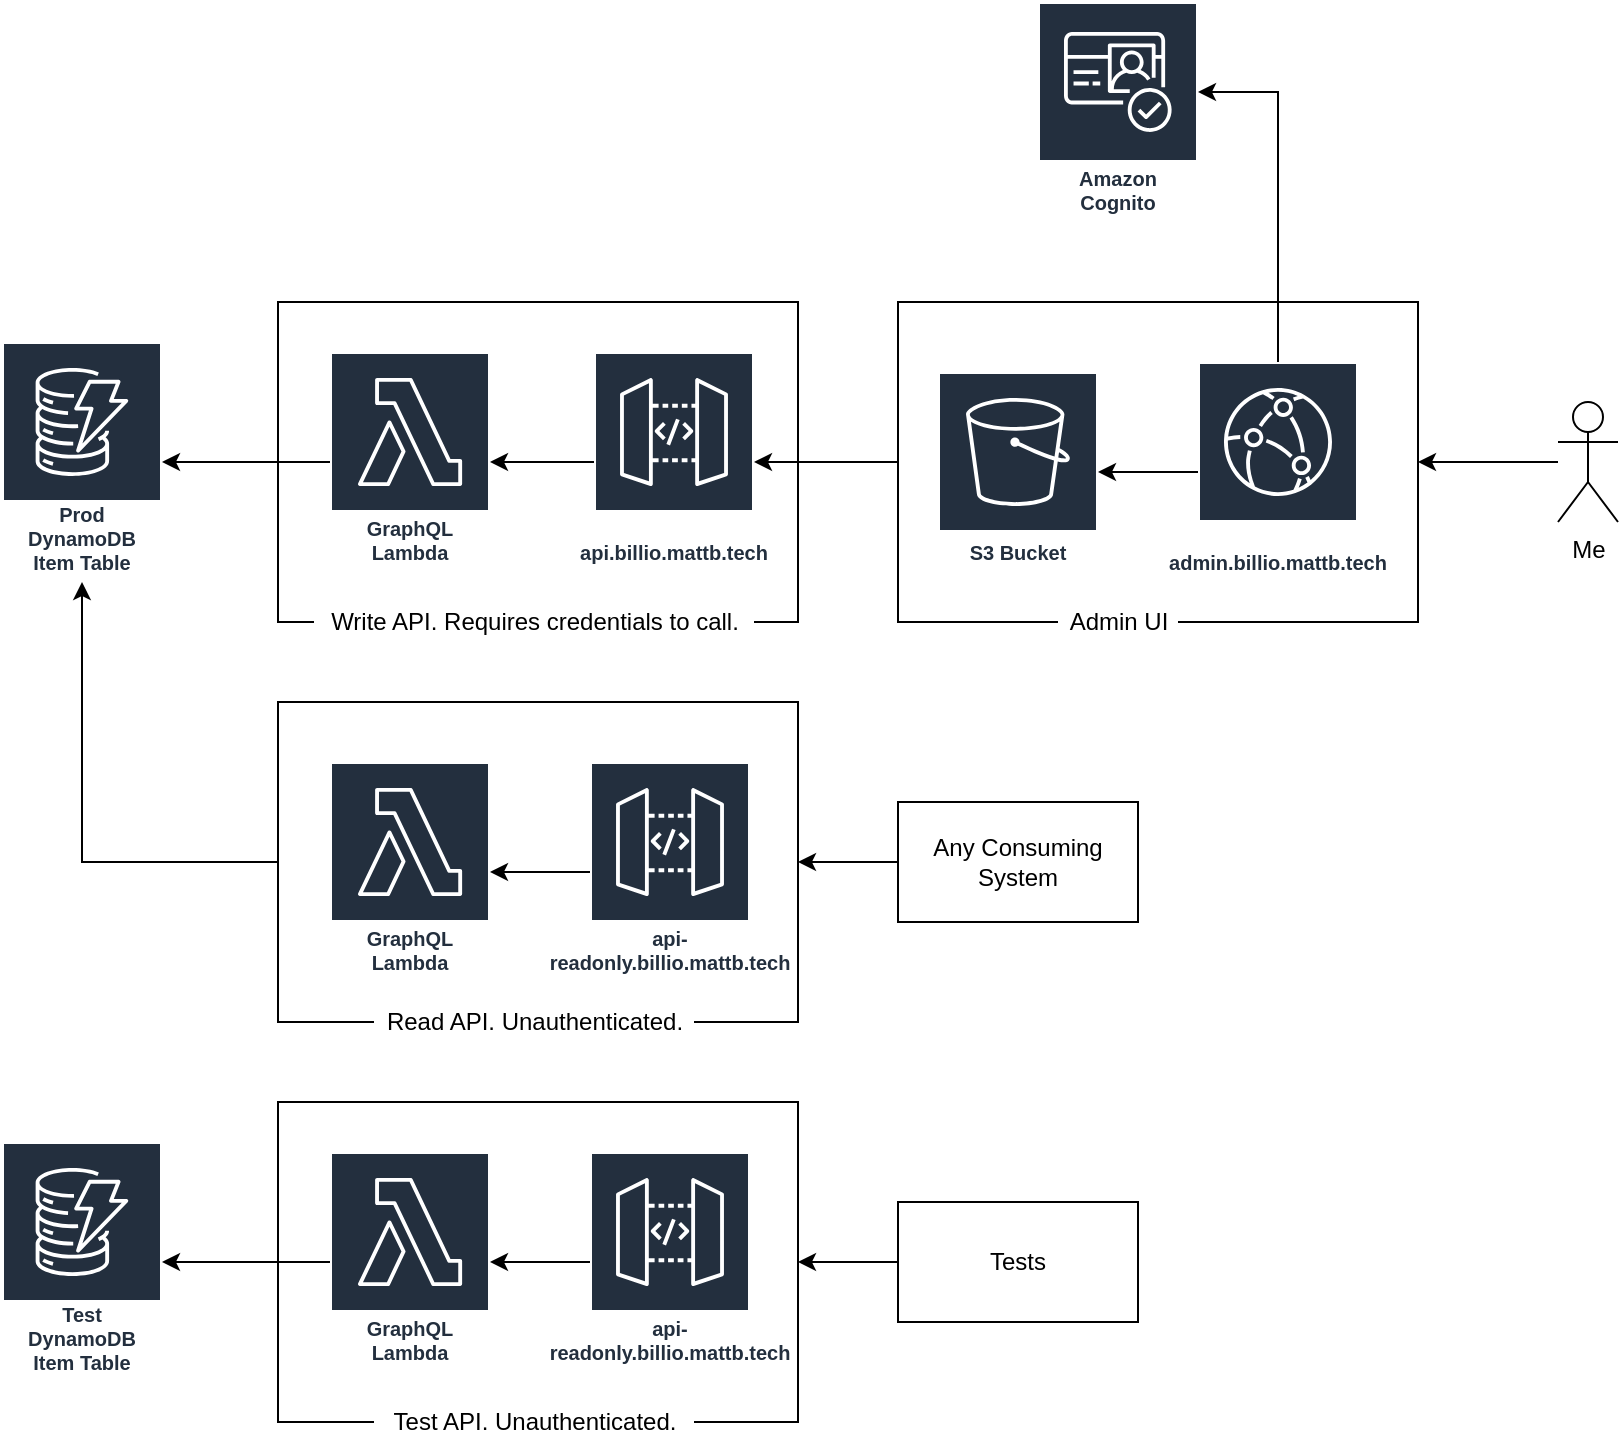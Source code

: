 <mxfile version="14.9.9" type="device"><diagram id="Eg9EaPpexevyqMVeALx2" name="Page-1"><mxGraphModel dx="815" dy="619" grid="1" gridSize="10" guides="1" tooltips="1" connect="1" arrows="1" fold="1" page="1" pageScale="1" pageWidth="1169" pageHeight="827" math="0" shadow="0"><root><mxCell id="0"/><mxCell id="1" parent="0"/><mxCell id="RFkV1z09giAZIJLe5gGB-21" value="" style="rounded=0;whiteSpace=wrap;html=1;fillColor=none;" vertex="1" parent="1"><mxGeometry x="570" y="180" width="260" height="160" as="geometry"/></mxCell><mxCell id="RFkV1z09giAZIJLe5gGB-12" value="" style="rounded=0;whiteSpace=wrap;html=1;fillColor=none;" vertex="1" parent="1"><mxGeometry x="260" y="580" width="260" height="160" as="geometry"/></mxCell><mxCell id="RFkV1z09giAZIJLe5gGB-8" value="" style="rounded=0;whiteSpace=wrap;html=1;fillColor=none;" vertex="1" parent="1"><mxGeometry x="260" y="380" width="260" height="160" as="geometry"/></mxCell><mxCell id="RFkV1z09giAZIJLe5gGB-4" value="" style="rounded=0;whiteSpace=wrap;html=1;fillColor=none;" vertex="1" parent="1"><mxGeometry x="260" y="180" width="260" height="160" as="geometry"/></mxCell><mxCell id="RFkV1z09giAZIJLe5gGB-1" value="Prod DynamoDB Item Table" style="outlineConnect=0;fontColor=#232F3E;gradientColor=none;strokeColor=#ffffff;fillColor=#232F3E;dashed=0;verticalLabelPosition=middle;verticalAlign=bottom;align=center;html=1;whiteSpace=wrap;fontSize=10;fontStyle=1;spacing=3;shape=mxgraph.aws4.productIcon;prIcon=mxgraph.aws4.dynamodb;" vertex="1" parent="1"><mxGeometry x="122" y="200" width="80" height="120" as="geometry"/></mxCell><mxCell id="RFkV1z09giAZIJLe5gGB-25" value="" style="edgeStyle=orthogonalEdgeStyle;rounded=0;orthogonalLoop=1;jettySize=auto;html=1;" edge="1" parent="1" source="RFkV1z09giAZIJLe5gGB-2" target="RFkV1z09giAZIJLe5gGB-1"><mxGeometry relative="1" as="geometry"/></mxCell><mxCell id="RFkV1z09giAZIJLe5gGB-2" value="GraphQL Lambda" style="outlineConnect=0;fontColor=#232F3E;gradientColor=none;strokeColor=#ffffff;fillColor=#232F3E;dashed=0;verticalLabelPosition=middle;verticalAlign=bottom;align=center;html=1;whiteSpace=wrap;fontSize=10;fontStyle=1;spacing=3;shape=mxgraph.aws4.productIcon;prIcon=mxgraph.aws4.lambda;" vertex="1" parent="1"><mxGeometry x="286" y="205" width="80" height="110" as="geometry"/></mxCell><mxCell id="RFkV1z09giAZIJLe5gGB-23" value="" style="edgeStyle=orthogonalEdgeStyle;rounded=0;orthogonalLoop=1;jettySize=auto;html=1;" edge="1" parent="1" source="RFkV1z09giAZIJLe5gGB-3" target="RFkV1z09giAZIJLe5gGB-2"><mxGeometry relative="1" as="geometry"/></mxCell><mxCell id="RFkV1z09giAZIJLe5gGB-3" value="api.billio.mattb.tech" style="outlineConnect=0;fontColor=#232F3E;gradientColor=none;strokeColor=#ffffff;fillColor=#232F3E;dashed=0;verticalLabelPosition=middle;verticalAlign=bottom;align=center;html=1;whiteSpace=wrap;fontSize=10;fontStyle=1;spacing=3;shape=mxgraph.aws4.productIcon;prIcon=mxgraph.aws4.api_gateway;" vertex="1" parent="1"><mxGeometry x="418" y="205" width="80" height="110" as="geometry"/></mxCell><mxCell id="RFkV1z09giAZIJLe5gGB-5" value="Write API. Requires credentials to call." style="text;html=1;align=center;verticalAlign=middle;resizable=0;points=[];autosize=1;strokeColor=none;fillColor=#ffffff;" vertex="1" parent="1"><mxGeometry x="278" y="330" width="220" height="20" as="geometry"/></mxCell><mxCell id="RFkV1z09giAZIJLe5gGB-6" value="GraphQL Lambda" style="outlineConnect=0;fontColor=#232F3E;gradientColor=none;strokeColor=#ffffff;fillColor=#232F3E;dashed=0;verticalLabelPosition=middle;verticalAlign=bottom;align=center;html=1;whiteSpace=wrap;fontSize=10;fontStyle=1;spacing=3;shape=mxgraph.aws4.productIcon;prIcon=mxgraph.aws4.lambda;" vertex="1" parent="1"><mxGeometry x="286" y="410" width="80" height="110" as="geometry"/></mxCell><mxCell id="RFkV1z09giAZIJLe5gGB-34" value="" style="edgeStyle=orthogonalEdgeStyle;rounded=0;orthogonalLoop=1;jettySize=auto;html=1;" edge="1" parent="1" source="RFkV1z09giAZIJLe5gGB-7" target="RFkV1z09giAZIJLe5gGB-6"><mxGeometry relative="1" as="geometry"/></mxCell><mxCell id="RFkV1z09giAZIJLe5gGB-7" value="api-readonly.billio.mattb.tech" style="outlineConnect=0;fontColor=#232F3E;gradientColor=none;strokeColor=#ffffff;fillColor=#232F3E;dashed=0;verticalLabelPosition=middle;verticalAlign=bottom;align=center;html=1;whiteSpace=wrap;fontSize=10;fontStyle=1;spacing=3;shape=mxgraph.aws4.productIcon;prIcon=mxgraph.aws4.api_gateway;" vertex="1" parent="1"><mxGeometry x="416" y="410" width="80" height="110" as="geometry"/></mxCell><mxCell id="RFkV1z09giAZIJLe5gGB-33" style="edgeStyle=orthogonalEdgeStyle;rounded=0;orthogonalLoop=1;jettySize=auto;html=1;exitX=0;exitY=0.5;exitDx=0;exitDy=0;" edge="1" parent="1" source="RFkV1z09giAZIJLe5gGB-8" target="RFkV1z09giAZIJLe5gGB-1"><mxGeometry relative="1" as="geometry"/></mxCell><mxCell id="RFkV1z09giAZIJLe5gGB-9" value="Read API. Unauthenticated." style="text;html=1;align=center;verticalAlign=middle;resizable=0;points=[];autosize=1;strokeColor=none;fillColor=#ffffff;" vertex="1" parent="1"><mxGeometry x="308" y="530" width="160" height="20" as="geometry"/></mxCell><mxCell id="RFkV1z09giAZIJLe5gGB-36" value="" style="edgeStyle=orthogonalEdgeStyle;rounded=0;orthogonalLoop=1;jettySize=auto;html=1;" edge="1" parent="1" source="RFkV1z09giAZIJLe5gGB-10" target="RFkV1z09giAZIJLe5gGB-14"><mxGeometry relative="1" as="geometry"/></mxCell><mxCell id="RFkV1z09giAZIJLe5gGB-10" value="GraphQL Lambda" style="outlineConnect=0;fontColor=#232F3E;gradientColor=none;strokeColor=#ffffff;fillColor=#232F3E;dashed=0;verticalLabelPosition=middle;verticalAlign=bottom;align=center;html=1;whiteSpace=wrap;fontSize=10;fontStyle=1;spacing=3;shape=mxgraph.aws4.productIcon;prIcon=mxgraph.aws4.lambda;" vertex="1" parent="1"><mxGeometry x="286" y="605" width="80" height="110" as="geometry"/></mxCell><mxCell id="RFkV1z09giAZIJLe5gGB-35" value="" style="edgeStyle=orthogonalEdgeStyle;rounded=0;orthogonalLoop=1;jettySize=auto;html=1;" edge="1" parent="1" source="RFkV1z09giAZIJLe5gGB-11" target="RFkV1z09giAZIJLe5gGB-10"><mxGeometry relative="1" as="geometry"/></mxCell><mxCell id="RFkV1z09giAZIJLe5gGB-11" value="api-readonly.billio.mattb.tech" style="outlineConnect=0;fontColor=#232F3E;gradientColor=none;strokeColor=#ffffff;fillColor=#232F3E;dashed=0;verticalLabelPosition=middle;verticalAlign=bottom;align=center;html=1;whiteSpace=wrap;fontSize=10;fontStyle=1;spacing=3;shape=mxgraph.aws4.productIcon;prIcon=mxgraph.aws4.api_gateway;" vertex="1" parent="1"><mxGeometry x="416" y="605" width="80" height="110" as="geometry"/></mxCell><mxCell id="RFkV1z09giAZIJLe5gGB-13" value="Test API. Unauthenticated." style="text;html=1;align=center;verticalAlign=middle;resizable=0;points=[];autosize=1;strokeColor=none;fillColor=#ffffff;" vertex="1" parent="1"><mxGeometry x="308" y="730" width="160" height="20" as="geometry"/></mxCell><mxCell id="RFkV1z09giAZIJLe5gGB-14" value="Test DynamoDB Item Table" style="outlineConnect=0;fontColor=#232F3E;gradientColor=none;strokeColor=#ffffff;fillColor=#232F3E;dashed=0;verticalLabelPosition=middle;verticalAlign=bottom;align=center;html=1;whiteSpace=wrap;fontSize=10;fontStyle=1;spacing=3;shape=mxgraph.aws4.productIcon;prIcon=mxgraph.aws4.dynamodb;" vertex="1" parent="1"><mxGeometry x="122" y="600" width="80" height="120" as="geometry"/></mxCell><mxCell id="RFkV1z09giAZIJLe5gGB-16" value="" style="edgeStyle=orthogonalEdgeStyle;rounded=0;orthogonalLoop=1;jettySize=auto;html=1;" edge="1" parent="1" source="RFkV1z09giAZIJLe5gGB-15" target="RFkV1z09giAZIJLe5gGB-8"><mxGeometry relative="1" as="geometry"/></mxCell><mxCell id="RFkV1z09giAZIJLe5gGB-15" value="Any Consuming System" style="rounded=0;whiteSpace=wrap;html=1;fillColor=#ffffff;" vertex="1" parent="1"><mxGeometry x="570" y="430" width="120" height="60" as="geometry"/></mxCell><mxCell id="RFkV1z09giAZIJLe5gGB-38" value="" style="edgeStyle=orthogonalEdgeStyle;rounded=0;orthogonalLoop=1;jettySize=auto;html=1;" edge="1" parent="1" source="RFkV1z09giAZIJLe5gGB-19" target="RFkV1z09giAZIJLe5gGB-20"><mxGeometry relative="1" as="geometry"/></mxCell><mxCell id="RFkV1z09giAZIJLe5gGB-42" value="" style="edgeStyle=orthogonalEdgeStyle;rounded=0;orthogonalLoop=1;jettySize=auto;html=1;" edge="1" parent="1" source="RFkV1z09giAZIJLe5gGB-19" target="RFkV1z09giAZIJLe5gGB-37"><mxGeometry relative="1" as="geometry"><mxPoint x="760" y="130" as="targetPoint"/><Array as="points"><mxPoint x="760" y="75"/></Array></mxGeometry></mxCell><mxCell id="RFkV1z09giAZIJLe5gGB-19" value="admin.billio.mattb.tech" style="outlineConnect=0;fontColor=#232F3E;gradientColor=none;strokeColor=#ffffff;fillColor=#232F3E;dashed=0;verticalLabelPosition=middle;verticalAlign=bottom;align=center;html=1;whiteSpace=wrap;fontSize=10;fontStyle=1;spacing=3;shape=mxgraph.aws4.productIcon;prIcon=mxgraph.aws4.cloudfront;" vertex="1" parent="1"><mxGeometry x="720" y="210" width="80" height="110" as="geometry"/></mxCell><mxCell id="RFkV1z09giAZIJLe5gGB-20" value="S3 Bucket" style="outlineConnect=0;fontColor=#232F3E;gradientColor=none;strokeColor=#ffffff;fillColor=#232F3E;dashed=0;verticalLabelPosition=middle;verticalAlign=bottom;align=center;html=1;whiteSpace=wrap;fontSize=10;fontStyle=1;spacing=3;shape=mxgraph.aws4.productIcon;prIcon=mxgraph.aws4.s3;" vertex="1" parent="1"><mxGeometry x="590" y="215" width="80" height="100" as="geometry"/></mxCell><mxCell id="RFkV1z09giAZIJLe5gGB-28" value="" style="edgeStyle=orthogonalEdgeStyle;rounded=0;orthogonalLoop=1;jettySize=auto;html=1;" edge="1" parent="1" source="RFkV1z09giAZIJLe5gGB-21" target="RFkV1z09giAZIJLe5gGB-3"><mxGeometry relative="1" as="geometry"/></mxCell><mxCell id="RFkV1z09giAZIJLe5gGB-22" value="Admin UI" style="text;html=1;align=center;verticalAlign=middle;resizable=0;points=[];autosize=1;strokeColor=none;fillColor=#ffffff;" vertex="1" parent="1"><mxGeometry x="650" y="330" width="60" height="20" as="geometry"/></mxCell><mxCell id="RFkV1z09giAZIJLe5gGB-30" value="" style="edgeStyle=orthogonalEdgeStyle;rounded=0;orthogonalLoop=1;jettySize=auto;html=1;" edge="1" parent="1" source="RFkV1z09giAZIJLe5gGB-29" target="RFkV1z09giAZIJLe5gGB-21"><mxGeometry relative="1" as="geometry"/></mxCell><mxCell id="RFkV1z09giAZIJLe5gGB-29" value="Me" style="shape=umlActor;verticalLabelPosition=bottom;verticalAlign=top;html=1;outlineConnect=0;fillColor=#ffffff;" vertex="1" parent="1"><mxGeometry x="900" y="230" width="30" height="60" as="geometry"/></mxCell><mxCell id="RFkV1z09giAZIJLe5gGB-32" value="" style="edgeStyle=orthogonalEdgeStyle;rounded=0;orthogonalLoop=1;jettySize=auto;html=1;" edge="1" parent="1" source="RFkV1z09giAZIJLe5gGB-31" target="RFkV1z09giAZIJLe5gGB-12"><mxGeometry relative="1" as="geometry"/></mxCell><mxCell id="RFkV1z09giAZIJLe5gGB-31" value="Tests" style="rounded=0;whiteSpace=wrap;html=1;fillColor=#ffffff;" vertex="1" parent="1"><mxGeometry x="570" y="630" width="120" height="60" as="geometry"/></mxCell><mxCell id="RFkV1z09giAZIJLe5gGB-37" value="Amazon Cognito" style="outlineConnect=0;fontColor=#232F3E;gradientColor=none;strokeColor=#ffffff;fillColor=#232F3E;dashed=0;verticalLabelPosition=middle;verticalAlign=bottom;align=center;html=1;whiteSpace=wrap;fontSize=10;fontStyle=1;spacing=3;shape=mxgraph.aws4.productIcon;prIcon=mxgraph.aws4.cognito;" vertex="1" parent="1"><mxGeometry x="640" y="30" width="80" height="110" as="geometry"/></mxCell></root></mxGraphModel></diagram></mxfile>